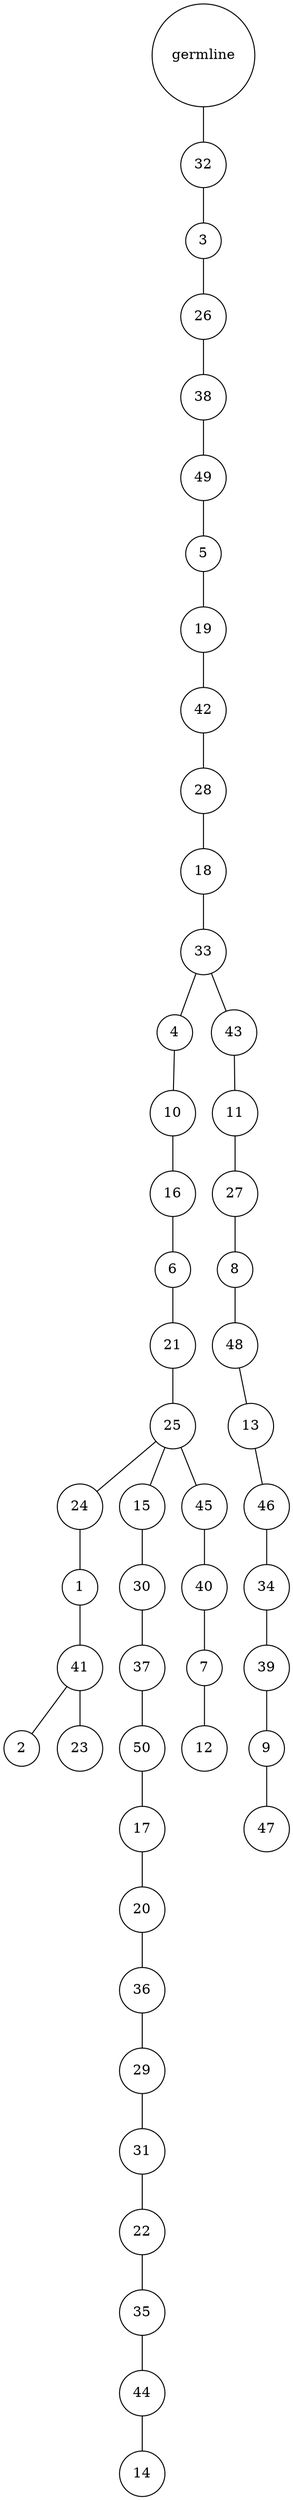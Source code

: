 graph {
	rankdir=UD;
	splines=line;
	node [shape=circle]
	"0x7f9fa0844b80" [label="germline"];
	"0x7f9fa0844bb0" [label="32"];
	"0x7f9fa0844b80" -- "0x7f9fa0844bb0" ;
	"0x7f9fa0844be0" [label="3"];
	"0x7f9fa0844bb0" -- "0x7f9fa0844be0" ;
	"0x7f9fa0844c10" [label="26"];
	"0x7f9fa0844be0" -- "0x7f9fa0844c10" ;
	"0x7f9fa0844c40" [label="38"];
	"0x7f9fa0844c10" -- "0x7f9fa0844c40" ;
	"0x7f9fa0844c70" [label="49"];
	"0x7f9fa0844c40" -- "0x7f9fa0844c70" ;
	"0x7f9fa0844ca0" [label="5"];
	"0x7f9fa0844c70" -- "0x7f9fa0844ca0" ;
	"0x7f9fa0844cd0" [label="19"];
	"0x7f9fa0844ca0" -- "0x7f9fa0844cd0" ;
	"0x7f9fa0844d00" [label="42"];
	"0x7f9fa0844cd0" -- "0x7f9fa0844d00" ;
	"0x7f9fa0844d30" [label="28"];
	"0x7f9fa0844d00" -- "0x7f9fa0844d30" ;
	"0x7f9fa0844d60" [label="18"];
	"0x7f9fa0844d30" -- "0x7f9fa0844d60" ;
	"0x7f9fa0844d90" [label="33"];
	"0x7f9fa0844d60" -- "0x7f9fa0844d90" ;
	"0x7f9fa0844dc0" [label="4"];
	"0x7f9fa0844d90" -- "0x7f9fa0844dc0" ;
	"0x7f9fa0844df0" [label="10"];
	"0x7f9fa0844dc0" -- "0x7f9fa0844df0" ;
	"0x7f9fa0844e20" [label="16"];
	"0x7f9fa0844df0" -- "0x7f9fa0844e20" ;
	"0x7f9fa0844e50" [label="6"];
	"0x7f9fa0844e20" -- "0x7f9fa0844e50" ;
	"0x7f9fa0844e80" [label="21"];
	"0x7f9fa0844e50" -- "0x7f9fa0844e80" ;
	"0x7f9fa0844eb0" [label="25"];
	"0x7f9fa0844e80" -- "0x7f9fa0844eb0" ;
	"0x7f9fa0844ee0" [label="24"];
	"0x7f9fa0844eb0" -- "0x7f9fa0844ee0" ;
	"0x7f9fa0844f10" [label="1"];
	"0x7f9fa0844ee0" -- "0x7f9fa0844f10" ;
	"0x7f9fa0844f40" [label="41"];
	"0x7f9fa0844f10" -- "0x7f9fa0844f40" ;
	"0x7f9fa0844f70" [label="2"];
	"0x7f9fa0844f40" -- "0x7f9fa0844f70" ;
	"0x7f9fa0844fa0" [label="23"];
	"0x7f9fa0844f40" -- "0x7f9fa0844fa0" ;
	"0x7f9fa0844fd0" [label="15"];
	"0x7f9fa0844eb0" -- "0x7f9fa0844fd0" ;
	"0x7f9fa0851040" [label="30"];
	"0x7f9fa0844fd0" -- "0x7f9fa0851040" ;
	"0x7f9fa0851070" [label="37"];
	"0x7f9fa0851040" -- "0x7f9fa0851070" ;
	"0x7f9fa08510a0" [label="50"];
	"0x7f9fa0851070" -- "0x7f9fa08510a0" ;
	"0x7f9fa08510d0" [label="17"];
	"0x7f9fa08510a0" -- "0x7f9fa08510d0" ;
	"0x7f9fa0851100" [label="20"];
	"0x7f9fa08510d0" -- "0x7f9fa0851100" ;
	"0x7f9fa0851130" [label="36"];
	"0x7f9fa0851100" -- "0x7f9fa0851130" ;
	"0x7f9fa0851160" [label="29"];
	"0x7f9fa0851130" -- "0x7f9fa0851160" ;
	"0x7f9fa0851190" [label="31"];
	"0x7f9fa0851160" -- "0x7f9fa0851190" ;
	"0x7f9fa08511c0" [label="22"];
	"0x7f9fa0851190" -- "0x7f9fa08511c0" ;
	"0x7f9fa08511f0" [label="35"];
	"0x7f9fa08511c0" -- "0x7f9fa08511f0" ;
	"0x7f9fa0851220" [label="44"];
	"0x7f9fa08511f0" -- "0x7f9fa0851220" ;
	"0x7f9fa0851250" [label="14"];
	"0x7f9fa0851220" -- "0x7f9fa0851250" ;
	"0x7f9fa0851280" [label="45"];
	"0x7f9fa0844eb0" -- "0x7f9fa0851280" ;
	"0x7f9fa08512b0" [label="40"];
	"0x7f9fa0851280" -- "0x7f9fa08512b0" ;
	"0x7f9fa08512e0" [label="7"];
	"0x7f9fa08512b0" -- "0x7f9fa08512e0" ;
	"0x7f9fa0851310" [label="12"];
	"0x7f9fa08512e0" -- "0x7f9fa0851310" ;
	"0x7f9fa0851340" [label="43"];
	"0x7f9fa0844d90" -- "0x7f9fa0851340" ;
	"0x7f9fa0851370" [label="11"];
	"0x7f9fa0851340" -- "0x7f9fa0851370" ;
	"0x7f9fa08513a0" [label="27"];
	"0x7f9fa0851370" -- "0x7f9fa08513a0" ;
	"0x7f9fa08513d0" [label="8"];
	"0x7f9fa08513a0" -- "0x7f9fa08513d0" ;
	"0x7f9fa0851400" [label="48"];
	"0x7f9fa08513d0" -- "0x7f9fa0851400" ;
	"0x7f9fa0851430" [label="13"];
	"0x7f9fa0851400" -- "0x7f9fa0851430" ;
	"0x7f9fa0851460" [label="46"];
	"0x7f9fa0851430" -- "0x7f9fa0851460" ;
	"0x7f9fa0851490" [label="34"];
	"0x7f9fa0851460" -- "0x7f9fa0851490" ;
	"0x7f9fa08514c0" [label="39"];
	"0x7f9fa0851490" -- "0x7f9fa08514c0" ;
	"0x7f9fa08514f0" [label="9"];
	"0x7f9fa08514c0" -- "0x7f9fa08514f0" ;
	"0x7f9fa0851520" [label="47"];
	"0x7f9fa08514f0" -- "0x7f9fa0851520" ;
}
